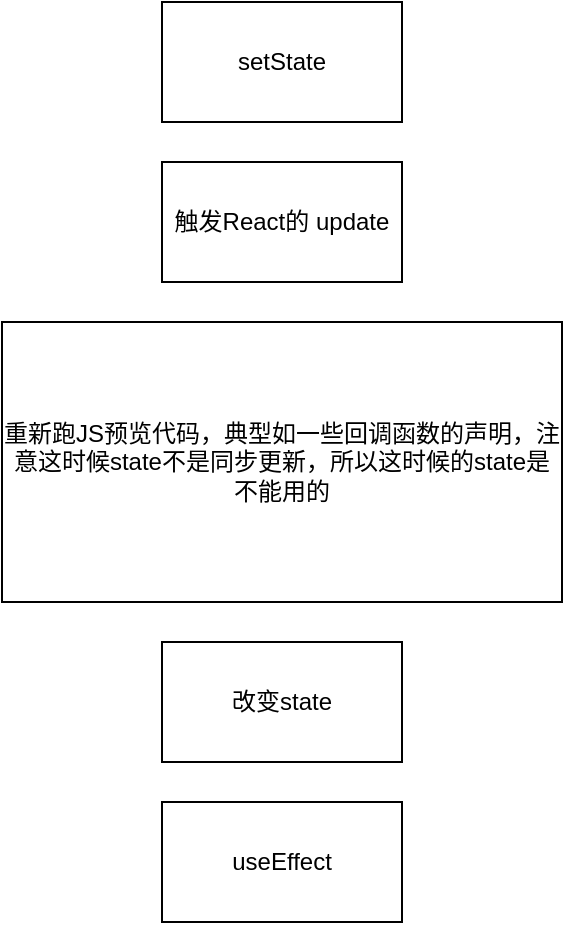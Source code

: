 <mxfile version="13.6.5" type="device"><diagram id="-ztHAEQw4bF_1eXKqS7q" name="Page-1"><mxGraphModel dx="1391" dy="747" grid="1" gridSize="10" guides="1" tooltips="1" connect="1" arrows="1" fold="1" page="1" pageScale="1" pageWidth="827" pageHeight="1169" math="0" shadow="0"><root><mxCell id="0"/><mxCell id="1" parent="0"/><mxCell id="GFhT7W98iFp-vO0tGJYT-1" value="setState" style="rounded=0;whiteSpace=wrap;html=1;" vertex="1" parent="1"><mxGeometry x="330" y="50" width="120" height="60" as="geometry"/></mxCell><mxCell id="GFhT7W98iFp-vO0tGJYT-5" value="重新跑JS预览代码，典型如一些回调函数的声明，注意这时候state不是同步更新，所以这时候的state是不能用的" style="rounded=0;whiteSpace=wrap;html=1;" vertex="1" parent="1"><mxGeometry x="250" y="210" width="280" height="140" as="geometry"/></mxCell><mxCell id="GFhT7W98iFp-vO0tGJYT-6" value="改变state" style="rounded=0;whiteSpace=wrap;html=1;" vertex="1" parent="1"><mxGeometry x="330" y="370" width="120" height="60" as="geometry"/></mxCell><mxCell id="GFhT7W98iFp-vO0tGJYT-7" value="触发React的 update" style="rounded=0;whiteSpace=wrap;html=1;" vertex="1" parent="1"><mxGeometry x="330" y="130" width="120" height="60" as="geometry"/></mxCell><mxCell id="GFhT7W98iFp-vO0tGJYT-8" value="useEffect" style="rounded=0;whiteSpace=wrap;html=1;" vertex="1" parent="1"><mxGeometry x="330" y="450" width="120" height="60" as="geometry"/></mxCell></root></mxGraphModel></diagram></mxfile>